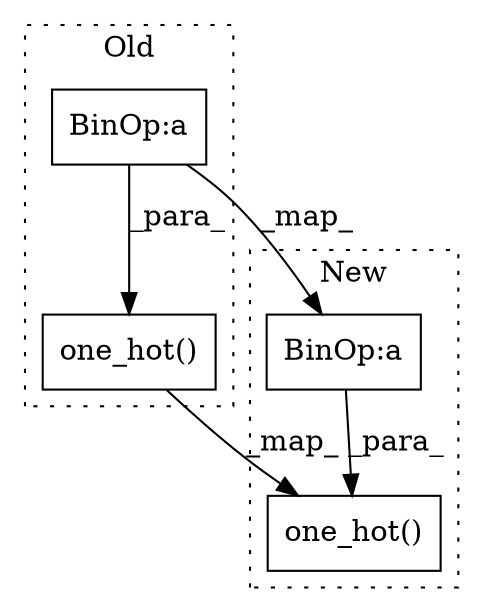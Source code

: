 digraph G {
subgraph cluster0 {
1 [label="one_hot()" a="75" s="2477,2527" l="10,1" shape="box"];
3 [label="BinOp:a" a="82" s="2523" l="3" shape="box"];
label = "Old";
style="dotted";
}
subgraph cluster1 {
2 [label="one_hot()" a="75" s="2553,2603" l="10,1" shape="box"];
4 [label="BinOp:a" a="82" s="2599" l="3" shape="box"];
label = "New";
style="dotted";
}
1 -> 2 [label="_map_"];
3 -> 4 [label="_map_"];
3 -> 1 [label="_para_"];
4 -> 2 [label="_para_"];
}